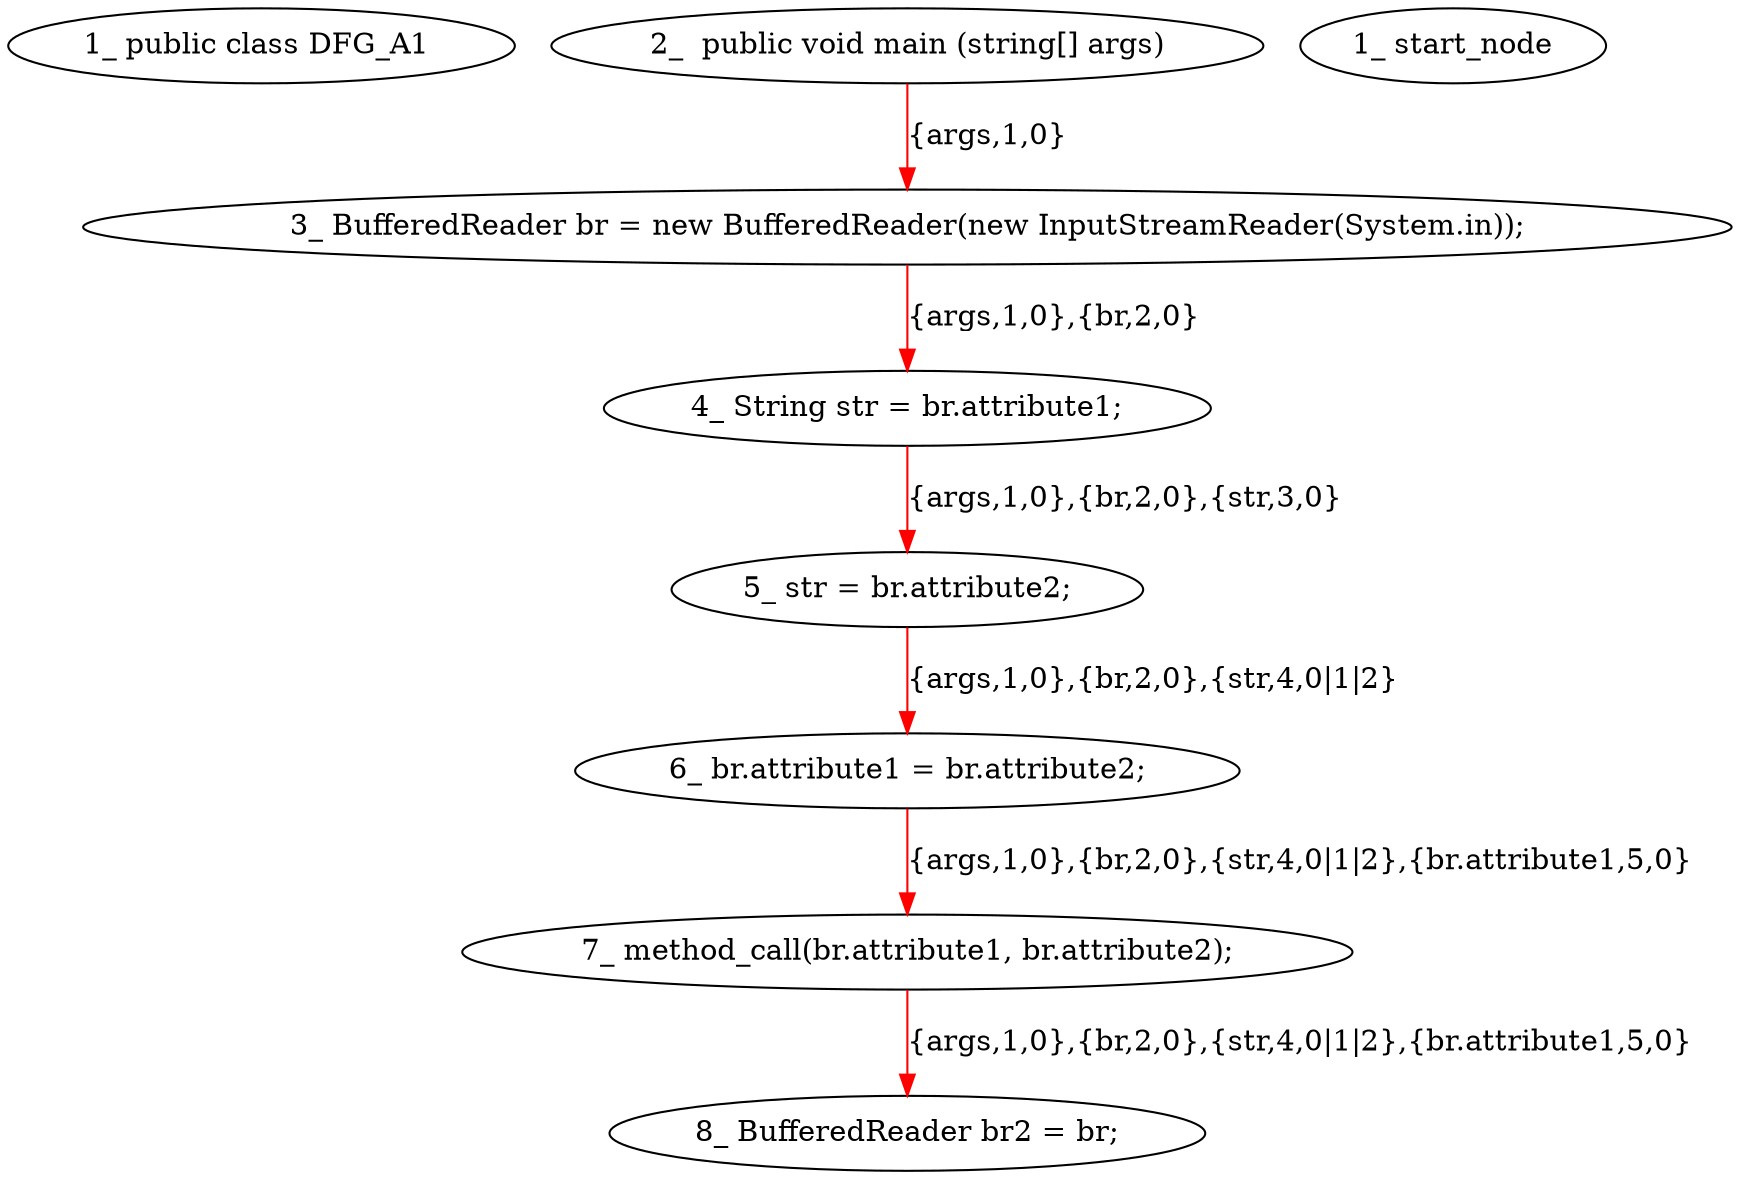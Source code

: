 digraph  {
6 [label="1_\ public\ class\ DFG_A1\ ", type_label=class_declaration];
10 [label="2_\ \ public\ void\ main\ \(string\[\]\ args\)", type_label=method_declaration];
21 [label="3_\ BufferedReader\ br\ =\ new\ BufferedReader\(new\ InputStreamReader\(System\.in\)\);", type_label=expression_statement];
34 [label="4_\ String\ str\ =\ br\.attribute1;", type_label=expression_statement];
41 [label="5_\ str\ =\ br\.attribute2;", type_label=expression_statement];
47 [label="6_\ br\.attribute1\ =\ br\.attribute2;", type_label=expression_statement];
55 [label="7_\ method_call\(br\.attribute1,\ br\.attribute2\);", type_label=expression_statement];
65 [label="8_\ BufferedReader\ br2\ =\ br;", type_label=expression_statement];
1 [label="1_\ start_node", type_label=start];
10 -> 21  [color=red, controlflow_type=first_next_line, edge_type=CFG_edge, key=0, label="{args,1,0}"];
21 -> 34  [color=red, controlflow_type="next_line 1", edge_type=CFG_edge, key=0, label="{args,1,0},{br,2,0}"];
34 -> 41  [color=red, controlflow_type="next_line 1", edge_type=CFG_edge, key=0, label="{args,1,0},{br,2,0},{str,3,0}"];
41 -> 47  [color=red, controlflow_type="next_line 1", edge_type=CFG_edge, key=0, label="{args,1,0},{br,2,0},{str,4,0|1|2}"];
47 -> 55  [color=red, controlflow_type="next_line 1", edge_type=CFG_edge, key=0, label="{args,1,0},{br,2,0},{str,4,0|1|2},{br.attribute1,5,0}"];
55 -> 65  [color=red, controlflow_type="next_line 1", edge_type=CFG_edge, key=0, label="{args,1,0},{br,2,0},{str,4,0|1|2},{br.attribute1,5,0}"];
}
